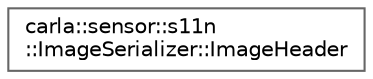 digraph "类继承关系图"
{
 // INTERACTIVE_SVG=YES
 // LATEX_PDF_SIZE
  bgcolor="transparent";
  edge [fontname=Helvetica,fontsize=10,labelfontname=Helvetica,labelfontsize=10];
  node [fontname=Helvetica,fontsize=10,shape=box,height=0.2,width=0.4];
  rankdir="LR";
  Node0 [id="Node000000",label="carla::sensor::s11n\l::ImageSerializer::ImageHeader",height=0.2,width=0.4,color="grey40", fillcolor="white", style="filled",URL="$d2/d05/structcarla_1_1sensor_1_1s11n_1_1ImageSerializer_1_1ImageHeader.html",tooltip=" "];
}
